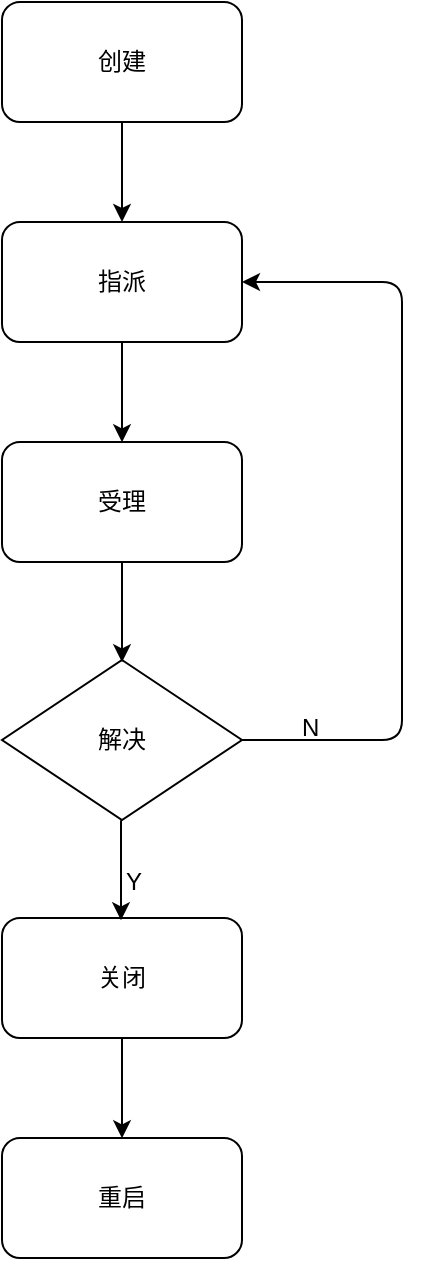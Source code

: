 <mxfile version="10.8.9" type="github"><diagram id="c0dPUH_MQJY5laj3WqNj" name="Page-1"><mxGraphModel dx="970" dy="537" grid="1" gridSize="10" guides="1" tooltips="1" connect="1" arrows="1" fold="1" page="1" pageScale="1" pageWidth="827" pageHeight="1169" math="0" shadow="0"><root><mxCell id="0"/><mxCell id="1" parent="0"/><mxCell id="6trwTZB9N8JmvHL1L8h6-2" value="指派" style="rounded=1;whiteSpace=wrap;html=1;" vertex="1" parent="1"><mxGeometry x="260" y="490" width="120" height="60" as="geometry"/></mxCell><mxCell id="6trwTZB9N8JmvHL1L8h6-3" value="创建" style="rounded=1;whiteSpace=wrap;html=1;" vertex="1" parent="1"><mxGeometry x="260" y="380" width="120" height="60" as="geometry"/></mxCell><mxCell id="6trwTZB9N8JmvHL1L8h6-4" value="受理" style="rounded=1;whiteSpace=wrap;html=1;" vertex="1" parent="1"><mxGeometry x="260" y="600" width="120" height="60" as="geometry"/></mxCell><mxCell id="6trwTZB9N8JmvHL1L8h6-6" value="关闭" style="rounded=1;whiteSpace=wrap;html=1;" vertex="1" parent="1"><mxGeometry x="260" y="838" width="120" height="60" as="geometry"/></mxCell><mxCell id="6trwTZB9N8JmvHL1L8h6-7" value="重启" style="rounded=1;whiteSpace=wrap;html=1;" vertex="1" parent="1"><mxGeometry x="260" y="948" width="120" height="60" as="geometry"/></mxCell><mxCell id="6trwTZB9N8JmvHL1L8h6-8" value="解决" style="rhombus;whiteSpace=wrap;html=1;" vertex="1" parent="1"><mxGeometry x="260" y="709" width="120" height="80" as="geometry"/></mxCell><mxCell id="6trwTZB9N8JmvHL1L8h6-9" value="" style="endArrow=classic;html=1;exitX=0.5;exitY=1;exitDx=0;exitDy=0;entryX=0.5;entryY=0;entryDx=0;entryDy=0;" edge="1" parent="1" source="6trwTZB9N8JmvHL1L8h6-3" target="6trwTZB9N8JmvHL1L8h6-2"><mxGeometry width="50" height="50" relative="1" as="geometry"><mxPoint x="300" y="510" as="sourcePoint"/><mxPoint x="350" y="460" as="targetPoint"/></mxGeometry></mxCell><mxCell id="6trwTZB9N8JmvHL1L8h6-10" value="" style="endArrow=classic;html=1;exitX=0.5;exitY=1;exitDx=0;exitDy=0;entryX=0.5;entryY=0;entryDx=0;entryDy=0;" edge="1" parent="1"><mxGeometry width="50" height="50" relative="1" as="geometry"><mxPoint x="320" y="550.143" as="sourcePoint"/><mxPoint x="320" y="600.143" as="targetPoint"/></mxGeometry></mxCell><mxCell id="6trwTZB9N8JmvHL1L8h6-11" value="" style="endArrow=classic;html=1;exitX=0.5;exitY=1;exitDx=0;exitDy=0;entryX=0.5;entryY=0;entryDx=0;entryDy=0;" edge="1" parent="1"><mxGeometry width="50" height="50" relative="1" as="geometry"><mxPoint x="320" y="660.143" as="sourcePoint"/><mxPoint x="320" y="710.143" as="targetPoint"/></mxGeometry></mxCell><mxCell id="6trwTZB9N8JmvHL1L8h6-12" value="" style="endArrow=classic;html=1;exitX=0.5;exitY=1;exitDx=0;exitDy=0;entryX=0.5;entryY=0;entryDx=0;entryDy=0;" edge="1" parent="1"><mxGeometry width="50" height="50" relative="1" as="geometry"><mxPoint x="319.5" y="789.143" as="sourcePoint"/><mxPoint x="319.5" y="839.143" as="targetPoint"/></mxGeometry></mxCell><mxCell id="6trwTZB9N8JmvHL1L8h6-13" value="" style="endArrow=classic;html=1;exitX=0.5;exitY=1;exitDx=0;exitDy=0;entryX=0.5;entryY=0;entryDx=0;entryDy=0;" edge="1" parent="1"><mxGeometry width="50" height="50" relative="1" as="geometry"><mxPoint x="320" y="898.143" as="sourcePoint"/><mxPoint x="320" y="948.143" as="targetPoint"/></mxGeometry></mxCell><mxCell id="6trwTZB9N8JmvHL1L8h6-14" value="" style="endArrow=classic;html=1;exitX=1;exitY=0.5;exitDx=0;exitDy=0;entryX=1;entryY=0.5;entryDx=0;entryDy=0;" edge="1" parent="1" source="6trwTZB9N8JmvHL1L8h6-8" target="6trwTZB9N8JmvHL1L8h6-2"><mxGeometry width="50" height="50" relative="1" as="geometry"><mxPoint x="380" y="780" as="sourcePoint"/><mxPoint x="430" y="730" as="targetPoint"/><Array as="points"><mxPoint x="460" y="749"/><mxPoint x="460" y="520"/></Array></mxGeometry></mxCell><mxCell id="6trwTZB9N8JmvHL1L8h6-15" value="N" style="text;html=1;resizable=0;points=[];autosize=1;align=left;verticalAlign=top;spacingTop=-4;" vertex="1" parent="1"><mxGeometry x="408" y="733" width="30" height="20" as="geometry"/></mxCell><mxCell id="6trwTZB9N8JmvHL1L8h6-16" value="Y" style="text;html=1;resizable=0;points=[];autosize=1;align=left;verticalAlign=top;spacingTop=-4;" vertex="1" parent="1"><mxGeometry x="320" y="810" width="30" height="20" as="geometry"/></mxCell></root></mxGraphModel></diagram></mxfile>